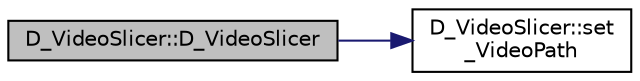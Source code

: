 digraph "D_VideoSlicer::D_VideoSlicer"
{
 // LATEX_PDF_SIZE
  edge [fontname="Helvetica",fontsize="10",labelfontname="Helvetica",labelfontsize="10"];
  node [fontname="Helvetica",fontsize="10",shape=record];
  rankdir="LR";
  Node1 [label="D_VideoSlicer::D_VideoSlicer",height=0.2,width=0.4,color="black", fillcolor="grey75", style="filled", fontcolor="black",tooltip=" "];
  Node1 -> Node2 [color="midnightblue",fontsize="10",style="solid",fontname="Helvetica"];
  Node2 [label="D_VideoSlicer::set\l_VideoPath",height=0.2,width=0.4,color="black", fillcolor="white", style="filled",URL="$class_d___video_slicer.html#a67dde4db413b0e8a1d11a12a6ceb134a",tooltip=" "];
}
